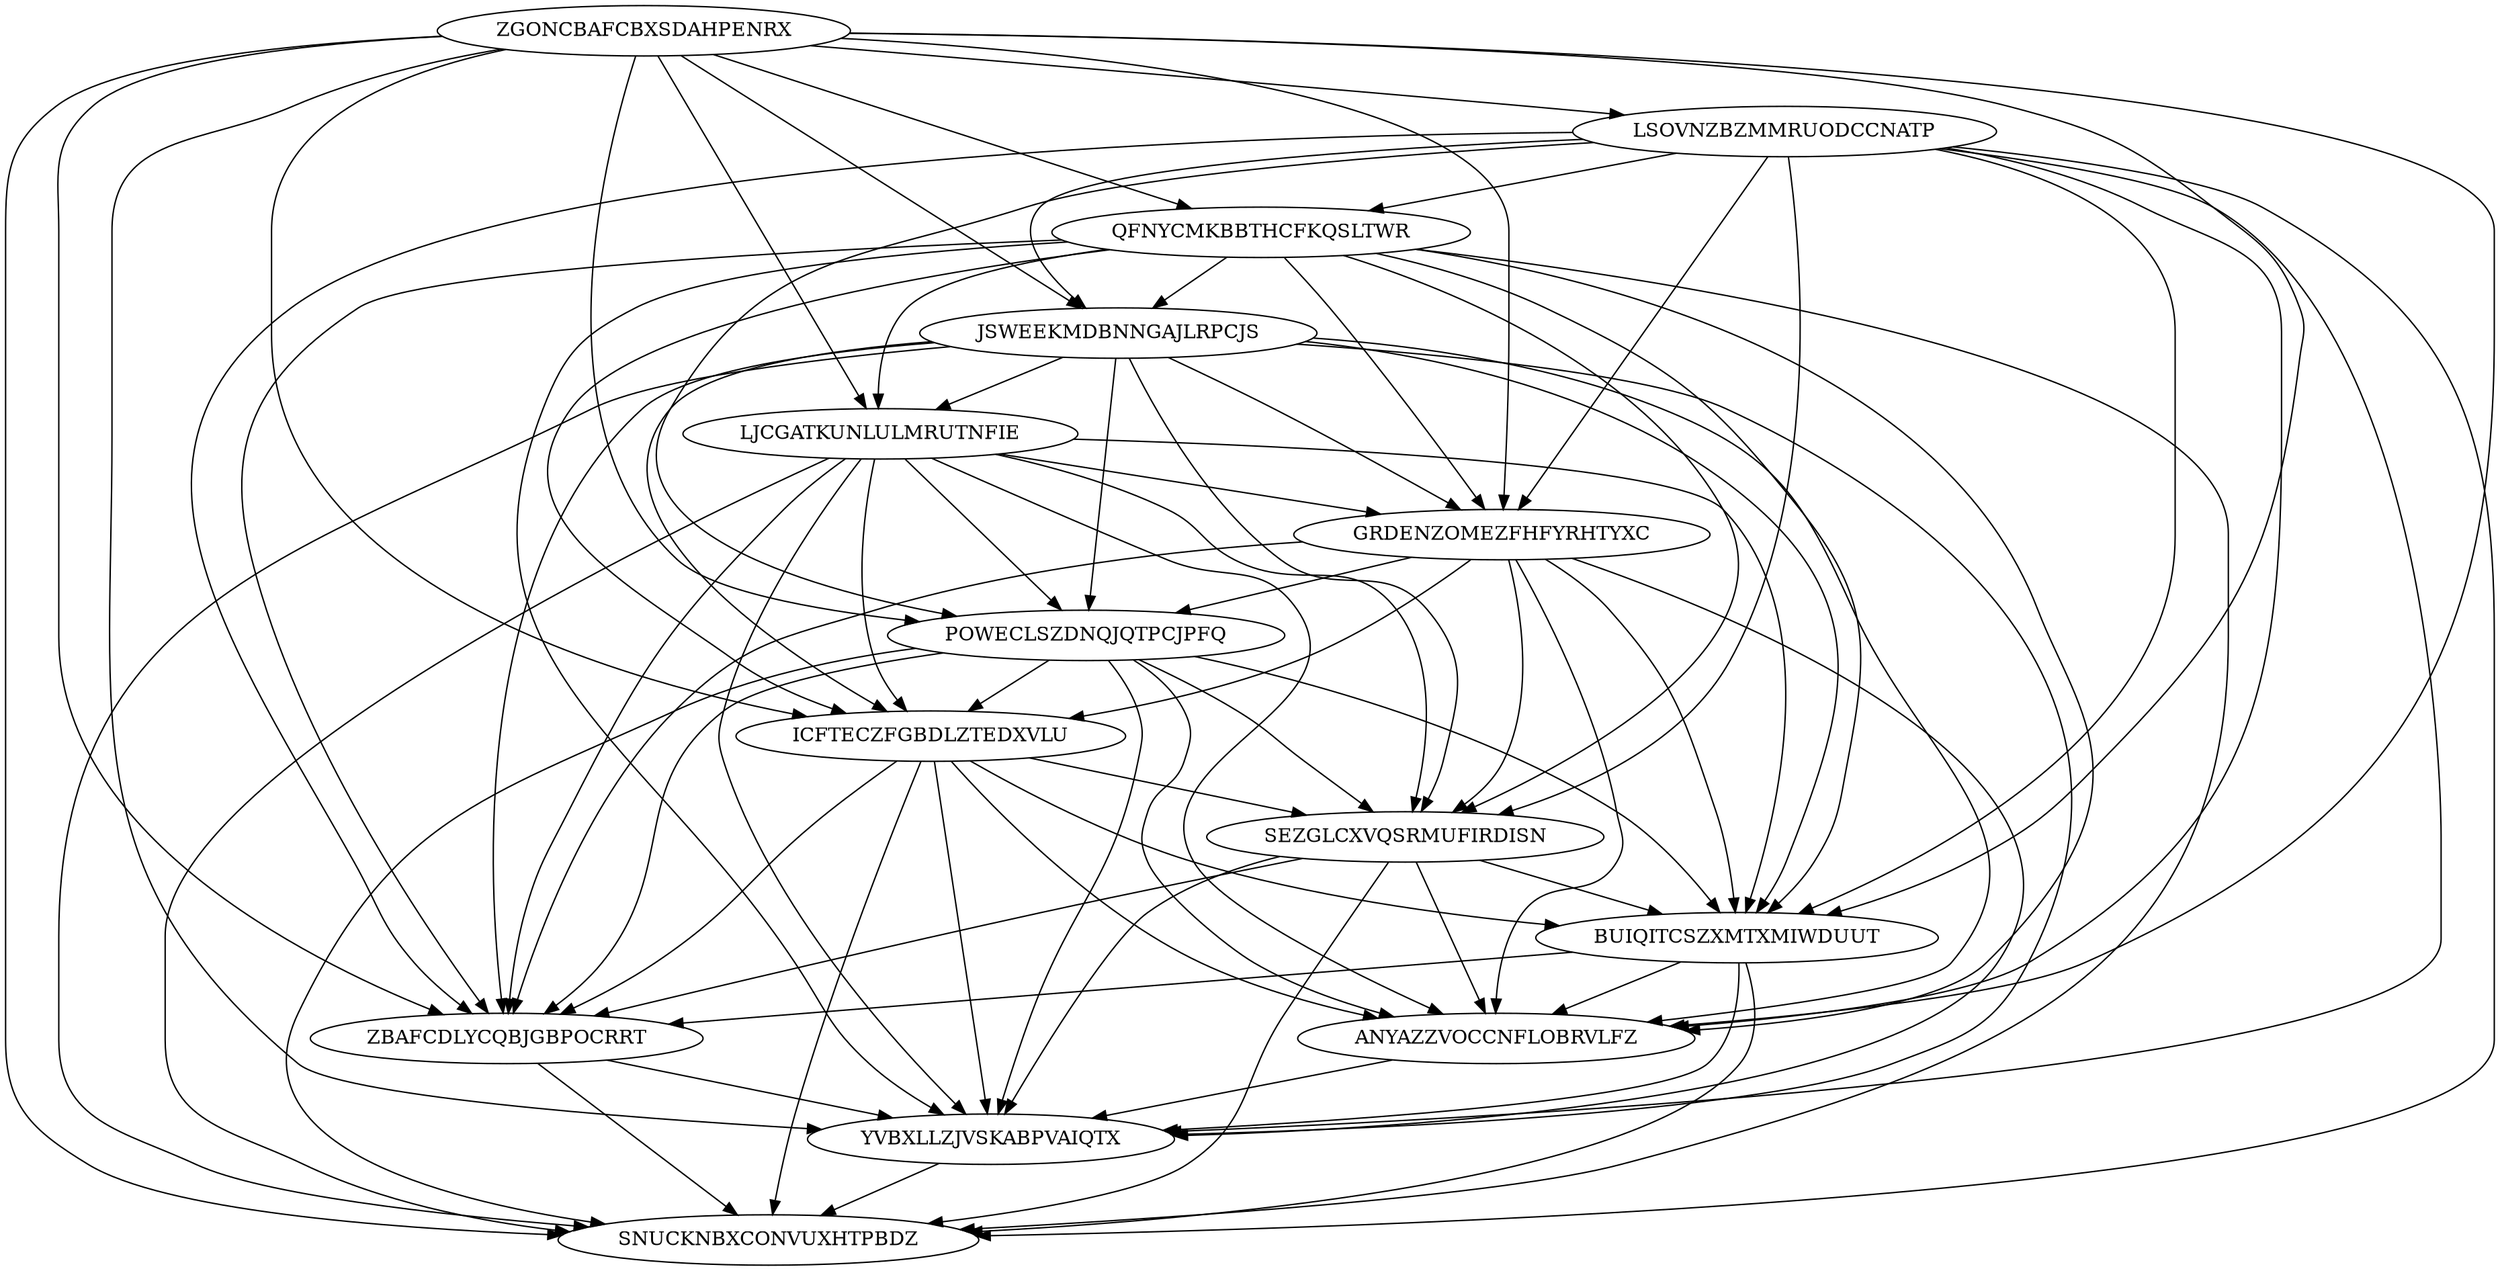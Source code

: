 digraph N14M84 {
	ZGONCBAFCBXSDAHPENRX	[Weight=15];
	LSOVNZBZMMRUODCCNATP	[Weight=17];
	QFNYCMKBBTHCFKQSLTWR	[Weight=15];
	JSWEEKMDBNNGAJLRPCJS	[Weight=17];
	LJCGATKUNLULMRUTNFIE	[Weight=13];
	GRDENZOMEZFHFYRHTYXC	[Weight=19];
	POWECLSZDNQJQTPCJPFQ	[Weight=18];
	ICFTECZFGBDLZTEDXVLU	[Weight=16];
	SEZGLCXVQSRMUFIRDISN	[Weight=12];
	BUIQITCSZXMTXMIWDUUT	[Weight=18];
	ANYAZZVOCCNFLOBRVLFZ	[Weight=14];
	ZBAFCDLYCQBJGBPOCRRT	[Weight=15];
	YVBXLLZJVSKABPVAIQTX	[Weight=13];
	SNUCKNBXCONVUXHTPBDZ	[Weight=18];
	POWECLSZDNQJQTPCJPFQ -> YVBXLLZJVSKABPVAIQTX [Weight=18];
	ZGONCBAFCBXSDAHPENRX -> QFNYCMKBBTHCFKQSLTWR [Weight=18];
	BUIQITCSZXMTXMIWDUUT -> YVBXLLZJVSKABPVAIQTX [Weight=16];
	ANYAZZVOCCNFLOBRVLFZ -> YVBXLLZJVSKABPVAIQTX [Weight=10];
	LJCGATKUNLULMRUTNFIE -> ICFTECZFGBDLZTEDXVLU [Weight=13];
	LJCGATKUNLULMRUTNFIE -> GRDENZOMEZFHFYRHTYXC [Weight=16];
	GRDENZOMEZFHFYRHTYXC -> SEZGLCXVQSRMUFIRDISN [Weight=20];
	ICFTECZFGBDLZTEDXVLU -> SNUCKNBXCONVUXHTPBDZ [Weight=20];
	GRDENZOMEZFHFYRHTYXC -> POWECLSZDNQJQTPCJPFQ [Weight=20];
	JSWEEKMDBNNGAJLRPCJS -> SNUCKNBXCONVUXHTPBDZ [Weight=16];
	GRDENZOMEZFHFYRHTYXC -> ZBAFCDLYCQBJGBPOCRRT [Weight=16];
	ZGONCBAFCBXSDAHPENRX -> LJCGATKUNLULMRUTNFIE [Weight=13];
	QFNYCMKBBTHCFKQSLTWR -> ANYAZZVOCCNFLOBRVLFZ [Weight=11];
	POWECLSZDNQJQTPCJPFQ -> ANYAZZVOCCNFLOBRVLFZ [Weight=17];
	LSOVNZBZMMRUODCCNATP -> GRDENZOMEZFHFYRHTYXC [Weight=15];
	LSOVNZBZMMRUODCCNATP -> YVBXLLZJVSKABPVAIQTX [Weight=18];
	JSWEEKMDBNNGAJLRPCJS -> ICFTECZFGBDLZTEDXVLU [Weight=15];
	LSOVNZBZMMRUODCCNATP -> JSWEEKMDBNNGAJLRPCJS [Weight=19];
	LSOVNZBZMMRUODCCNATP -> POWECLSZDNQJQTPCJPFQ [Weight=18];
	LJCGATKUNLULMRUTNFIE -> SNUCKNBXCONVUXHTPBDZ [Weight=17];
	ZBAFCDLYCQBJGBPOCRRT -> YVBXLLZJVSKABPVAIQTX [Weight=17];
	SEZGLCXVQSRMUFIRDISN -> BUIQITCSZXMTXMIWDUUT [Weight=11];
	ZGONCBAFCBXSDAHPENRX -> GRDENZOMEZFHFYRHTYXC [Weight=20];
	ICFTECZFGBDLZTEDXVLU -> BUIQITCSZXMTXMIWDUUT [Weight=20];
	LJCGATKUNLULMRUTNFIE -> YVBXLLZJVSKABPVAIQTX [Weight=17];
	ICFTECZFGBDLZTEDXVLU -> ANYAZZVOCCNFLOBRVLFZ [Weight=13];
	JSWEEKMDBNNGAJLRPCJS -> ANYAZZVOCCNFLOBRVLFZ [Weight=14];
	POWECLSZDNQJQTPCJPFQ -> SNUCKNBXCONVUXHTPBDZ [Weight=14];
	LSOVNZBZMMRUODCCNATP -> SNUCKNBXCONVUXHTPBDZ [Weight=10];
	LJCGATKUNLULMRUTNFIE -> ZBAFCDLYCQBJGBPOCRRT [Weight=10];
	ZGONCBAFCBXSDAHPENRX -> ICFTECZFGBDLZTEDXVLU [Weight=14];
	ZGONCBAFCBXSDAHPENRX -> ZBAFCDLYCQBJGBPOCRRT [Weight=12];
	ZGONCBAFCBXSDAHPENRX -> BUIQITCSZXMTXMIWDUUT [Weight=10];
	ZGONCBAFCBXSDAHPENRX -> ANYAZZVOCCNFLOBRVLFZ [Weight=11];
	ICFTECZFGBDLZTEDXVLU -> SEZGLCXVQSRMUFIRDISN [Weight=14];
	POWECLSZDNQJQTPCJPFQ -> SEZGLCXVQSRMUFIRDISN [Weight=20];
	LSOVNZBZMMRUODCCNATP -> ZBAFCDLYCQBJGBPOCRRT [Weight=11];
	LJCGATKUNLULMRUTNFIE -> BUIQITCSZXMTXMIWDUUT [Weight=17];
	GRDENZOMEZFHFYRHTYXC -> BUIQITCSZXMTXMIWDUUT [Weight=16];
	BUIQITCSZXMTXMIWDUUT -> ANYAZZVOCCNFLOBRVLFZ [Weight=11];
	ZGONCBAFCBXSDAHPENRX -> YVBXLLZJVSKABPVAIQTX [Weight=19];
	JSWEEKMDBNNGAJLRPCJS -> BUIQITCSZXMTXMIWDUUT [Weight=12];
	QFNYCMKBBTHCFKQSLTWR -> GRDENZOMEZFHFYRHTYXC [Weight=18];
	LSOVNZBZMMRUODCCNATP -> BUIQITCSZXMTXMIWDUUT [Weight=14];
	JSWEEKMDBNNGAJLRPCJS -> SEZGLCXVQSRMUFIRDISN [Weight=11];
	QFNYCMKBBTHCFKQSLTWR -> LJCGATKUNLULMRUTNFIE [Weight=13];
	BUIQITCSZXMTXMIWDUUT -> SNUCKNBXCONVUXHTPBDZ [Weight=20];
	LJCGATKUNLULMRUTNFIE -> POWECLSZDNQJQTPCJPFQ [Weight=18];
	JSWEEKMDBNNGAJLRPCJS -> GRDENZOMEZFHFYRHTYXC [Weight=18];
	ZGONCBAFCBXSDAHPENRX -> LSOVNZBZMMRUODCCNATP [Weight=12];
	JSWEEKMDBNNGAJLRPCJS -> POWECLSZDNQJQTPCJPFQ [Weight=13];
	JSWEEKMDBNNGAJLRPCJS -> ZBAFCDLYCQBJGBPOCRRT [Weight=11];
	GRDENZOMEZFHFYRHTYXC -> YVBXLLZJVSKABPVAIQTX [Weight=12];
	LSOVNZBZMMRUODCCNATP -> ANYAZZVOCCNFLOBRVLFZ [Weight=18];
	ICFTECZFGBDLZTEDXVLU -> ZBAFCDLYCQBJGBPOCRRT [Weight=18];
	SEZGLCXVQSRMUFIRDISN -> YVBXLLZJVSKABPVAIQTX [Weight=12];
	LSOVNZBZMMRUODCCNATP -> QFNYCMKBBTHCFKQSLTWR [Weight=14];
	YVBXLLZJVSKABPVAIQTX -> SNUCKNBXCONVUXHTPBDZ [Weight=10];
	SEZGLCXVQSRMUFIRDISN -> ANYAZZVOCCNFLOBRVLFZ [Weight=16];
	QFNYCMKBBTHCFKQSLTWR -> ZBAFCDLYCQBJGBPOCRRT [Weight=15];
	ZGONCBAFCBXSDAHPENRX -> POWECLSZDNQJQTPCJPFQ [Weight=16];
	SEZGLCXVQSRMUFIRDISN -> ZBAFCDLYCQBJGBPOCRRT [Weight=12];
	JSWEEKMDBNNGAJLRPCJS -> YVBXLLZJVSKABPVAIQTX [Weight=12];
	ZGONCBAFCBXSDAHPENRX -> SNUCKNBXCONVUXHTPBDZ [Weight=14];
	ZBAFCDLYCQBJGBPOCRRT -> SNUCKNBXCONVUXHTPBDZ [Weight=18];
	QFNYCMKBBTHCFKQSLTWR -> SNUCKNBXCONVUXHTPBDZ [Weight=20];
	POWECLSZDNQJQTPCJPFQ -> ICFTECZFGBDLZTEDXVLU [Weight=17];
	LJCGATKUNLULMRUTNFIE -> SEZGLCXVQSRMUFIRDISN [Weight=11];
	ZGONCBAFCBXSDAHPENRX -> JSWEEKMDBNNGAJLRPCJS [Weight=12];
	BUIQITCSZXMTXMIWDUUT -> ZBAFCDLYCQBJGBPOCRRT [Weight=17];
	LSOVNZBZMMRUODCCNATP -> SEZGLCXVQSRMUFIRDISN [Weight=18];
	QFNYCMKBBTHCFKQSLTWR -> YVBXLLZJVSKABPVAIQTX [Weight=13];
	QFNYCMKBBTHCFKQSLTWR -> JSWEEKMDBNNGAJLRPCJS [Weight=14];
	GRDENZOMEZFHFYRHTYXC -> ICFTECZFGBDLZTEDXVLU [Weight=20];
	GRDENZOMEZFHFYRHTYXC -> ANYAZZVOCCNFLOBRVLFZ [Weight=11];
	JSWEEKMDBNNGAJLRPCJS -> LJCGATKUNLULMRUTNFIE [Weight=14];
	QFNYCMKBBTHCFKQSLTWR -> BUIQITCSZXMTXMIWDUUT [Weight=19];
	POWECLSZDNQJQTPCJPFQ -> BUIQITCSZXMTXMIWDUUT [Weight=14];
	ICFTECZFGBDLZTEDXVLU -> YVBXLLZJVSKABPVAIQTX [Weight=15];
	SEZGLCXVQSRMUFIRDISN -> SNUCKNBXCONVUXHTPBDZ [Weight=17];
	LJCGATKUNLULMRUTNFIE -> ANYAZZVOCCNFLOBRVLFZ [Weight=16];
	POWECLSZDNQJQTPCJPFQ -> ZBAFCDLYCQBJGBPOCRRT [Weight=17];
	QFNYCMKBBTHCFKQSLTWR -> SEZGLCXVQSRMUFIRDISN [Weight=20];
	QFNYCMKBBTHCFKQSLTWR -> ICFTECZFGBDLZTEDXVLU [Weight=18];
}
